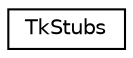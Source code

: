 digraph "Graphical Class Hierarchy"
{
  edge [fontname="Helvetica",fontsize="10",labelfontname="Helvetica",labelfontsize="10"];
  node [fontname="Helvetica",fontsize="10",shape=record];
  rankdir="LR";
  Node1 [label="TkStubs",height=0.2,width=0.4,color="black", fillcolor="white", style="filled",URL="$struct_tk_stubs.html"];
}
